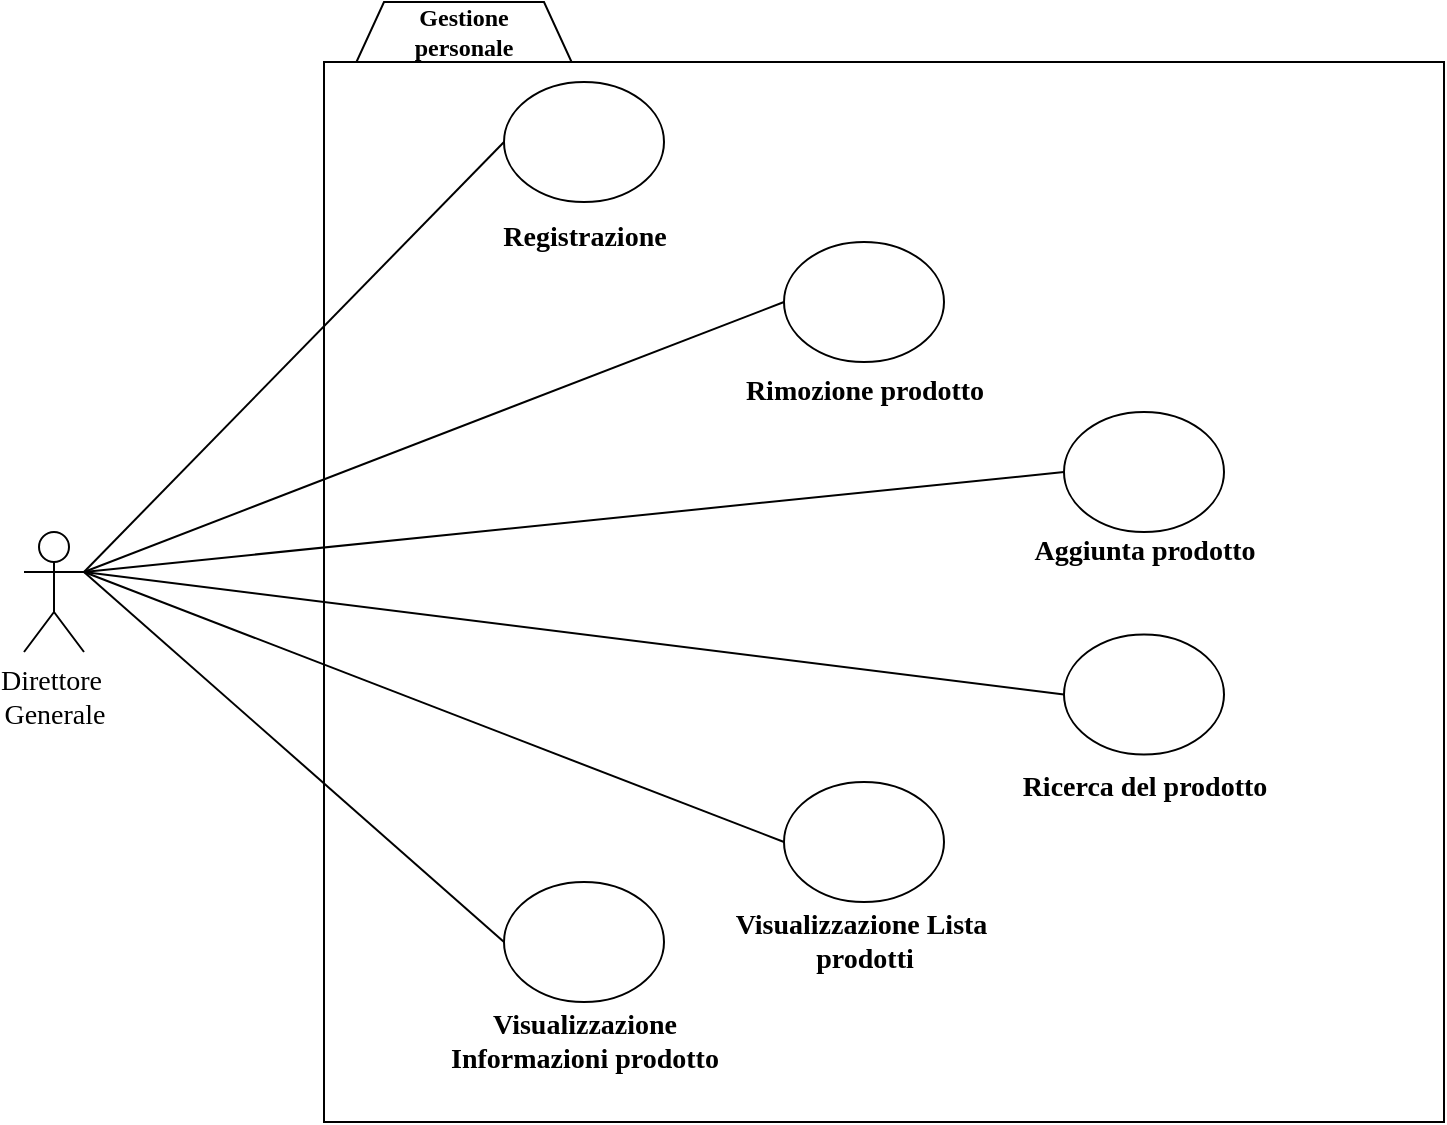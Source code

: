 <mxfile version="13.10.3" type="github">
  <diagram id="VMwvuHMHmn4qF0MscLtu" name="Page-1">
    <mxGraphModel dx="946" dy="645" grid="1" gridSize="10" guides="1" tooltips="1" connect="1" arrows="1" fold="1" page="1" pageScale="1" pageWidth="827" pageHeight="1169" math="0" shadow="0">
      <root>
        <mxCell id="0" />
        <mxCell id="1" parent="0" />
        <mxCell id="gUlx6FJKL10JjqpR3l20-1" value="" style="shape=hexagon;perimeter=hexagonPerimeter2;whiteSpace=wrap;html=1;fixedSize=1;" vertex="1" parent="1">
          <mxGeometry x="210" y="80" width="120" height="87" as="geometry" />
        </mxCell>
        <mxCell id="gUlx6FJKL10JjqpR3l20-2" value="&lt;div&gt;&lt;font face=&quot;Times New Roman&quot;&gt;&lt;span style=&quot;font-size: 14px&quot;&gt;Direttore&amp;nbsp;&lt;/span&gt;&lt;/font&gt;&lt;/div&gt;&lt;div&gt;&lt;font face=&quot;Times New Roman&quot;&gt;&lt;span style=&quot;font-size: 14px&quot;&gt;Generale&lt;/span&gt;&lt;/font&gt;&lt;/div&gt;" style="shape=umlActor;verticalLabelPosition=bottom;verticalAlign=top;html=1;outlineConnect=0;" vertex="1" parent="1">
          <mxGeometry x="50" y="345" width="30" height="60" as="geometry" />
        </mxCell>
        <mxCell id="gUlx6FJKL10JjqpR3l20-3" value="" style="rounded=0;whiteSpace=wrap;html=1;" vertex="1" parent="1">
          <mxGeometry x="200" y="110" width="560" height="530" as="geometry" />
        </mxCell>
        <mxCell id="gUlx6FJKL10JjqpR3l20-4" value="&lt;div&gt;&lt;br&gt;&lt;/div&gt;&lt;div&gt;&lt;br&gt;&lt;/div&gt;&lt;div&gt;&lt;br&gt;&lt;/div&gt;&lt;div&gt;&lt;br&gt;&lt;/div&gt;&lt;div&gt;&lt;br&gt;&lt;/div&gt;&lt;div&gt;&lt;br&gt;&lt;/div&gt;" style="ellipse;whiteSpace=wrap;html=1;" vertex="1" parent="1">
          <mxGeometry x="290" y="120" width="80" height="60" as="geometry" />
        </mxCell>
        <mxCell id="gUlx6FJKL10JjqpR3l20-5" value="&lt;div&gt;&lt;br&gt;&lt;/div&gt;&lt;div&gt;&lt;br&gt;&lt;/div&gt;&lt;div&gt;&lt;br&gt;&lt;/div&gt;&lt;div&gt;&lt;br&gt;&lt;/div&gt;&lt;div&gt;&lt;br&gt;&lt;/div&gt;&lt;div&gt;&lt;br&gt;&lt;/div&gt;" style="ellipse;whiteSpace=wrap;html=1;" vertex="1" parent="1">
          <mxGeometry x="290" y="520" width="80" height="60" as="geometry" />
        </mxCell>
        <mxCell id="gUlx6FJKL10JjqpR3l20-6" value="&lt;div&gt;&lt;font face=&quot;Times New Roman&quot;&gt;&lt;span style=&quot;font-size: 14px&quot;&gt;&lt;b&gt;Ricerca del prodotto&lt;/b&gt;&lt;/span&gt;&lt;/font&gt;&lt;/div&gt;" style="text;html=1;strokeColor=none;fillColor=none;align=center;verticalAlign=middle;whiteSpace=wrap;rounded=0;" vertex="1" parent="1">
          <mxGeometry x="537.5" y="463" width="145" height="20" as="geometry" />
        </mxCell>
        <mxCell id="gUlx6FJKL10JjqpR3l20-7" value="&lt;div align=&quot;center&quot;&gt;&lt;font face=&quot;Times New Roman&quot;&gt;&lt;b&gt;Gestione&lt;/b&gt;&lt;/font&gt;&lt;/div&gt;&lt;div align=&quot;center&quot;&gt;&lt;font face=&quot;Times New Roman&quot;&gt;&lt;b&gt;personale&lt;/b&gt;&lt;/font&gt;&lt;/div&gt;" style="text;html=1;strokeColor=none;fillColor=none;align=center;verticalAlign=middle;whiteSpace=wrap;rounded=0;" vertex="1" parent="1">
          <mxGeometry x="250" y="85" width="40" height="20" as="geometry" />
        </mxCell>
        <mxCell id="gUlx6FJKL10JjqpR3l20-8" value="&lt;div&gt;&lt;br&gt;&lt;/div&gt;&lt;div&gt;&lt;br&gt;&lt;/div&gt;&lt;div&gt;&lt;br&gt;&lt;/div&gt;&lt;div&gt;&lt;br&gt;&lt;/div&gt;&lt;div&gt;&lt;br&gt;&lt;/div&gt;&lt;div&gt;&lt;br&gt;&lt;/div&gt;" style="ellipse;whiteSpace=wrap;html=1;" vertex="1" parent="1">
          <mxGeometry x="570" y="285" width="80" height="60" as="geometry" />
        </mxCell>
        <mxCell id="gUlx6FJKL10JjqpR3l20-9" value="&lt;div&gt;&lt;br&gt;&lt;/div&gt;&lt;div&gt;&lt;br&gt;&lt;/div&gt;&lt;div&gt;&lt;br&gt;&lt;/div&gt;&lt;div&gt;&lt;br&gt;&lt;/div&gt;&lt;div&gt;&lt;br&gt;&lt;/div&gt;&lt;div&gt;&lt;br&gt;&lt;/div&gt;" style="ellipse;whiteSpace=wrap;html=1;" vertex="1" parent="1">
          <mxGeometry x="430" y="470" width="80" height="60" as="geometry" />
        </mxCell>
        <mxCell id="gUlx6FJKL10JjqpR3l20-10" value="&lt;div&gt;&lt;br&gt;&lt;/div&gt;&lt;div&gt;&lt;br&gt;&lt;/div&gt;&lt;div&gt;&lt;br&gt;&lt;/div&gt;&lt;div&gt;&lt;br&gt;&lt;/div&gt;&lt;div&gt;&lt;br&gt;&lt;/div&gt;&lt;div&gt;&lt;br&gt;&lt;/div&gt;" style="ellipse;whiteSpace=wrap;html=1;" vertex="1" parent="1">
          <mxGeometry x="570" y="396.25" width="80" height="60" as="geometry" />
        </mxCell>
        <mxCell id="gUlx6FJKL10JjqpR3l20-11" value="" style="endArrow=none;html=1;entryX=0;entryY=0.5;entryDx=0;entryDy=0;exitX=1;exitY=0.333;exitDx=0;exitDy=0;exitPerimeter=0;" edge="1" parent="1" source="gUlx6FJKL10JjqpR3l20-2" target="gUlx6FJKL10JjqpR3l20-4">
          <mxGeometry width="50" height="50" relative="1" as="geometry">
            <mxPoint x="80" y="362" as="sourcePoint" />
            <mxPoint x="330" y="340" as="targetPoint" />
          </mxGeometry>
        </mxCell>
        <mxCell id="gUlx6FJKL10JjqpR3l20-12" value="" style="endArrow=none;html=1;entryX=0;entryY=0.5;entryDx=0;entryDy=0;exitX=1;exitY=0.333;exitDx=0;exitDy=0;exitPerimeter=0;" edge="1" parent="1" source="gUlx6FJKL10JjqpR3l20-2" target="gUlx6FJKL10JjqpR3l20-8">
          <mxGeometry width="50" height="50" relative="1" as="geometry">
            <mxPoint x="110" y="410" as="sourcePoint" />
            <mxPoint x="330" y="350" as="targetPoint" />
          </mxGeometry>
        </mxCell>
        <mxCell id="gUlx6FJKL10JjqpR3l20-13" value="&lt;font face=&quot;Times New Roman&quot;&gt;&lt;span style=&quot;font-size: 14px&quot;&gt;&lt;b&gt;Rimozione prodotto&lt;/b&gt;&lt;/span&gt;&lt;/font&gt;" style="text;html=1;strokeColor=none;fillColor=none;align=center;verticalAlign=middle;whiteSpace=wrap;rounded=0;" vertex="1" parent="1">
          <mxGeometry x="397.5" y="265" width="145" height="20" as="geometry" />
        </mxCell>
        <mxCell id="gUlx6FJKL10JjqpR3l20-14" value="&lt;font face=&quot;Times New Roman&quot;&gt;&lt;span style=&quot;font-size: 14px&quot;&gt;&lt;b&gt;Registrazione&lt;/b&gt;&lt;/span&gt;&lt;/font&gt;" style="text;html=1;strokeColor=none;fillColor=none;align=center;verticalAlign=middle;whiteSpace=wrap;rounded=0;" vertex="1" parent="1">
          <mxGeometry x="257.5" y="188" width="145" height="20" as="geometry" />
        </mxCell>
        <mxCell id="gUlx6FJKL10JjqpR3l20-15" value="&lt;div&gt;&lt;font face=&quot;Times New Roman&quot;&gt;&lt;span style=&quot;font-size: 14px&quot;&gt;&lt;b&gt;Aggiunta prodotto&lt;/b&gt;&lt;/span&gt;&lt;/font&gt;&lt;/div&gt;" style="text;html=1;strokeColor=none;fillColor=none;align=center;verticalAlign=middle;whiteSpace=wrap;rounded=0;" vertex="1" parent="1">
          <mxGeometry x="537.5" y="345" width="145" height="20" as="geometry" />
        </mxCell>
        <mxCell id="gUlx6FJKL10JjqpR3l20-16" value="&lt;font face=&quot;Times New Roman&quot;&gt;&lt;span style=&quot;font-size: 14px&quot;&gt;&lt;b&gt;Visualizzazione Lista&amp;nbsp;&lt;br&gt;prodotti&lt;br&gt;&lt;/b&gt;&lt;/span&gt;&lt;/font&gt;" style="text;html=1;strokeColor=none;fillColor=none;align=center;verticalAlign=middle;whiteSpace=wrap;rounded=0;" vertex="1" parent="1">
          <mxGeometry x="397.5" y="540" width="145" height="20" as="geometry" />
        </mxCell>
        <mxCell id="gUlx6FJKL10JjqpR3l20-17" value="&lt;div&gt;&lt;br&gt;&lt;/div&gt;&lt;div&gt;&lt;br&gt;&lt;/div&gt;&lt;div&gt;&lt;br&gt;&lt;/div&gt;&lt;div&gt;&lt;br&gt;&lt;/div&gt;&lt;div&gt;&lt;br&gt;&lt;/div&gt;&lt;div&gt;&lt;br&gt;&lt;/div&gt;" style="ellipse;whiteSpace=wrap;html=1;" vertex="1" parent="1">
          <mxGeometry x="430" y="200" width="80" height="60" as="geometry" />
        </mxCell>
        <mxCell id="gUlx6FJKL10JjqpR3l20-18" value="" style="endArrow=none;html=1;exitX=0;exitY=0.5;exitDx=0;exitDy=0;entryX=1;entryY=0.333;entryDx=0;entryDy=0;entryPerimeter=0;" edge="1" parent="1" source="gUlx6FJKL10JjqpR3l20-17" target="gUlx6FJKL10JjqpR3l20-2">
          <mxGeometry width="50" height="50" relative="1" as="geometry">
            <mxPoint x="370" y="320" as="sourcePoint" />
            <mxPoint x="110" y="410" as="targetPoint" />
          </mxGeometry>
        </mxCell>
        <mxCell id="gUlx6FJKL10JjqpR3l20-19" value="&lt;font face=&quot;Times New Roman&quot;&gt;&lt;span style=&quot;font-size: 14px&quot;&gt;&lt;b&gt;Visualizzazione Informazioni prodotto&lt;/b&gt;&lt;/span&gt;&lt;/font&gt;" style="text;html=1;strokeColor=none;fillColor=none;align=center;verticalAlign=middle;whiteSpace=wrap;rounded=0;" vertex="1" parent="1">
          <mxGeometry x="257.5" y="590" width="145" height="20" as="geometry" />
        </mxCell>
        <mxCell id="gUlx6FJKL10JjqpR3l20-20" value="" style="endArrow=none;html=1;exitX=1;exitY=0.333;exitDx=0;exitDy=0;entryX=0;entryY=0.5;entryDx=0;entryDy=0;exitPerimeter=0;" edge="1" parent="1" source="gUlx6FJKL10JjqpR3l20-2" target="gUlx6FJKL10JjqpR3l20-10">
          <mxGeometry width="50" height="50" relative="1" as="geometry">
            <mxPoint x="158.75" y="397.5" as="sourcePoint" />
            <mxPoint x="450" y="410" as="targetPoint" />
          </mxGeometry>
        </mxCell>
        <mxCell id="gUlx6FJKL10JjqpR3l20-21" value="" style="endArrow=none;html=1;entryX=0;entryY=0.5;entryDx=0;entryDy=0;exitX=1;exitY=0.333;exitDx=0;exitDy=0;exitPerimeter=0;" edge="1" parent="1" source="gUlx6FJKL10JjqpR3l20-2" target="gUlx6FJKL10JjqpR3l20-9">
          <mxGeometry width="50" height="50" relative="1" as="geometry">
            <mxPoint x="110" y="410" as="sourcePoint" />
            <mxPoint x="450" y="410" as="targetPoint" />
          </mxGeometry>
        </mxCell>
        <mxCell id="gUlx6FJKL10JjqpR3l20-22" value="" style="endArrow=none;html=1;entryX=0;entryY=0.5;entryDx=0;entryDy=0;exitX=1;exitY=0.333;exitDx=0;exitDy=0;exitPerimeter=0;" edge="1" parent="1" source="gUlx6FJKL10JjqpR3l20-2" target="gUlx6FJKL10JjqpR3l20-5">
          <mxGeometry width="50" height="50" relative="1" as="geometry">
            <mxPoint x="110" y="410" as="sourcePoint" />
            <mxPoint x="450" y="410" as="targetPoint" />
          </mxGeometry>
        </mxCell>
      </root>
    </mxGraphModel>
  </diagram>
</mxfile>
